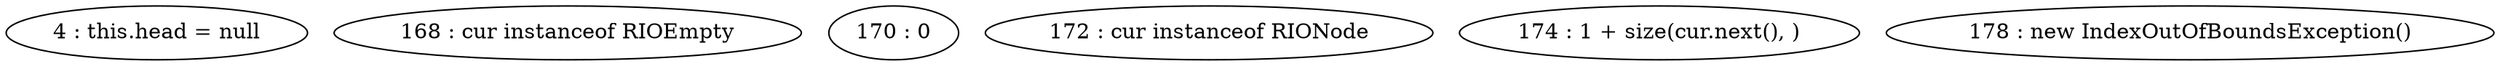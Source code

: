 digraph G {
"4 : this.head = null"
"168 : cur instanceof RIOEmpty"
"170 : 0"
"172 : cur instanceof RIONode"
"174 : 1 + size(cur.next(), )"
"178 : new IndexOutOfBoundsException()"
}